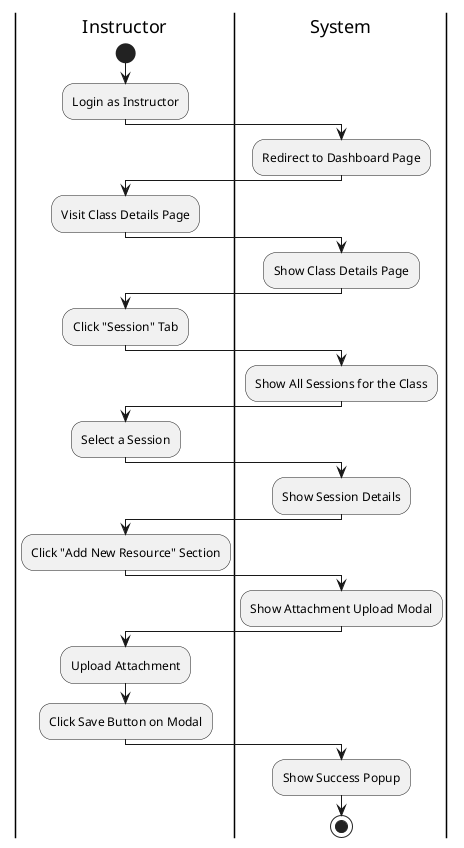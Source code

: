 @startuml AddAttachment
|Instructor|
start
:Login as Instructor;
|System|
:Redirect to Dashboard Page;
|Instructor|
:Visit Class Details Page;
|System|
:Show Class Details Page;
|Instructor|
:Click "Session" Tab;
|System|
:Show All Sessions for the Class;
|Instructor|
:Select a Session;
|System|
:Show Session Details;
|Instructor|
:Click "Add New Resource" Section;
|System|
:Show Attachment Upload Modal;
|Instructor|
:Upload Attachment;
:Click Save Button on Modal;
|System|
:Show Success Popup;
stop
@enduml
